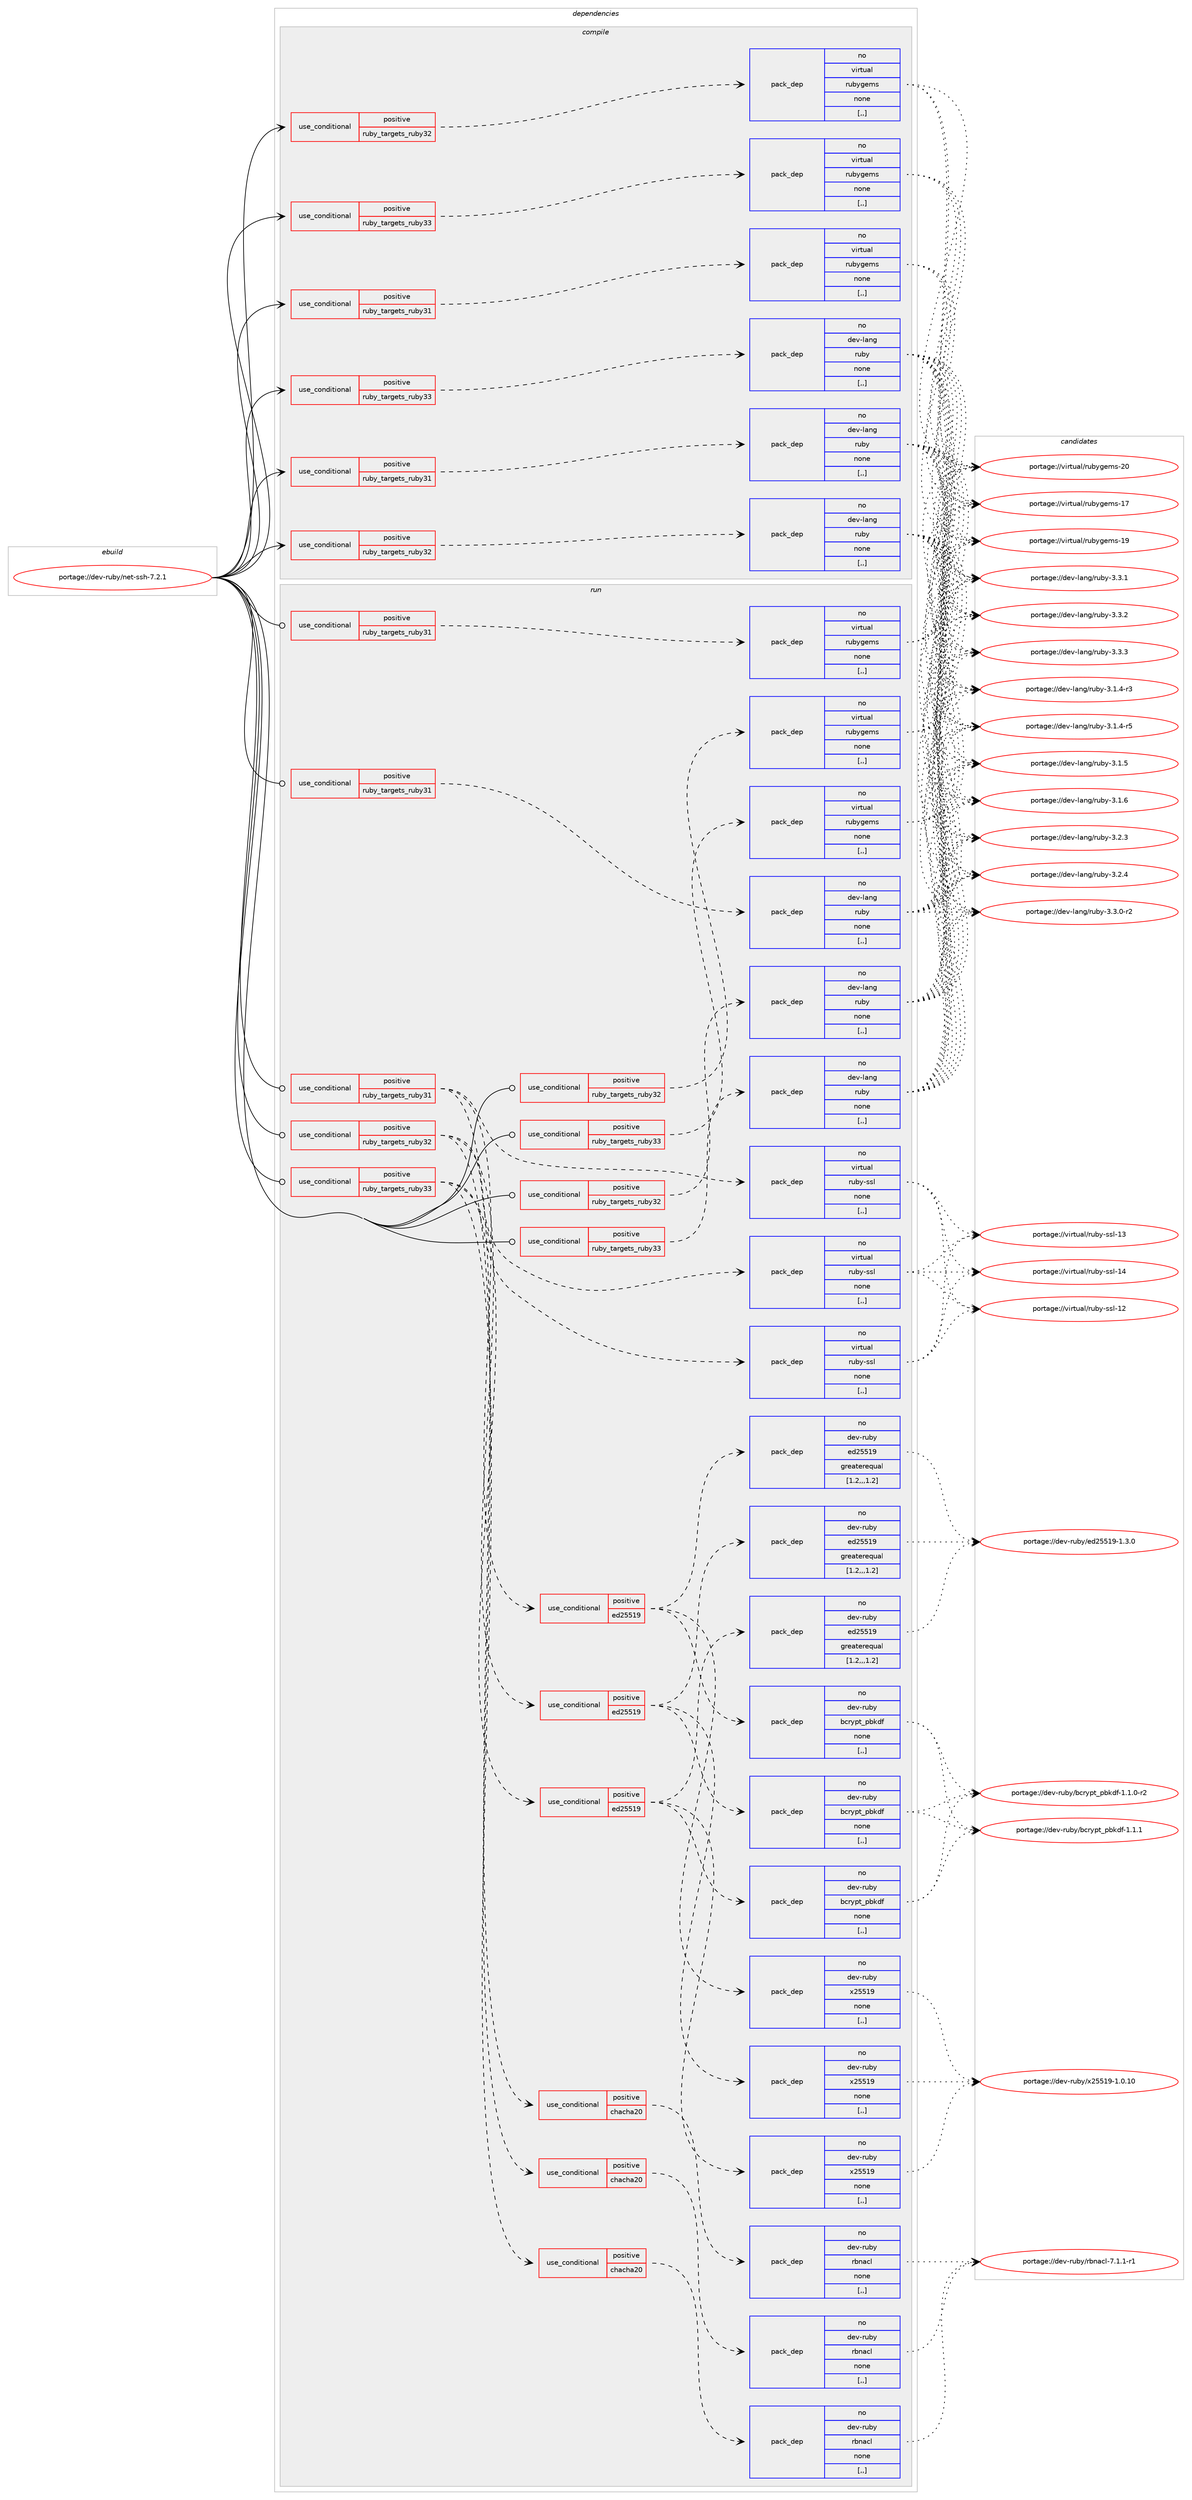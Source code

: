 digraph prolog {

# *************
# Graph options
# *************

newrank=true;
concentrate=true;
compound=true;
graph [rankdir=LR,fontname=Helvetica,fontsize=10,ranksep=1.5];#, ranksep=2.5, nodesep=0.2];
edge  [arrowhead=vee];
node  [fontname=Helvetica,fontsize=10];

# **********
# The ebuild
# **********

subgraph cluster_leftcol {
color=gray;
rank=same;
label=<<i>ebuild</i>>;
id [label="portage://dev-ruby/net-ssh-7.2.1", color=red, width=4, href="../dev-ruby/net-ssh-7.2.1.svg"];
}

# ****************
# The dependencies
# ****************

subgraph cluster_midcol {
color=gray;
label=<<i>dependencies</i>>;
subgraph cluster_compile {
fillcolor="#eeeeee";
style=filled;
label=<<i>compile</i>>;
subgraph cond50328 {
dependency188084 [label=<<TABLE BORDER="0" CELLBORDER="1" CELLSPACING="0" CELLPADDING="4"><TR><TD ROWSPAN="3" CELLPADDING="10">use_conditional</TD></TR><TR><TD>positive</TD></TR><TR><TD>ruby_targets_ruby31</TD></TR></TABLE>>, shape=none, color=red];
subgraph pack136448 {
dependency188085 [label=<<TABLE BORDER="0" CELLBORDER="1" CELLSPACING="0" CELLPADDING="4" WIDTH="220"><TR><TD ROWSPAN="6" CELLPADDING="30">pack_dep</TD></TR><TR><TD WIDTH="110">no</TD></TR><TR><TD>dev-lang</TD></TR><TR><TD>ruby</TD></TR><TR><TD>none</TD></TR><TR><TD>[,,]</TD></TR></TABLE>>, shape=none, color=blue];
}
dependency188084:e -> dependency188085:w [weight=20,style="dashed",arrowhead="vee"];
}
id:e -> dependency188084:w [weight=20,style="solid",arrowhead="vee"];
subgraph cond50329 {
dependency188086 [label=<<TABLE BORDER="0" CELLBORDER="1" CELLSPACING="0" CELLPADDING="4"><TR><TD ROWSPAN="3" CELLPADDING="10">use_conditional</TD></TR><TR><TD>positive</TD></TR><TR><TD>ruby_targets_ruby31</TD></TR></TABLE>>, shape=none, color=red];
subgraph pack136449 {
dependency188087 [label=<<TABLE BORDER="0" CELLBORDER="1" CELLSPACING="0" CELLPADDING="4" WIDTH="220"><TR><TD ROWSPAN="6" CELLPADDING="30">pack_dep</TD></TR><TR><TD WIDTH="110">no</TD></TR><TR><TD>virtual</TD></TR><TR><TD>rubygems</TD></TR><TR><TD>none</TD></TR><TR><TD>[,,]</TD></TR></TABLE>>, shape=none, color=blue];
}
dependency188086:e -> dependency188087:w [weight=20,style="dashed",arrowhead="vee"];
}
id:e -> dependency188086:w [weight=20,style="solid",arrowhead="vee"];
subgraph cond50330 {
dependency188088 [label=<<TABLE BORDER="0" CELLBORDER="1" CELLSPACING="0" CELLPADDING="4"><TR><TD ROWSPAN="3" CELLPADDING="10">use_conditional</TD></TR><TR><TD>positive</TD></TR><TR><TD>ruby_targets_ruby32</TD></TR></TABLE>>, shape=none, color=red];
subgraph pack136450 {
dependency188089 [label=<<TABLE BORDER="0" CELLBORDER="1" CELLSPACING="0" CELLPADDING="4" WIDTH="220"><TR><TD ROWSPAN="6" CELLPADDING="30">pack_dep</TD></TR><TR><TD WIDTH="110">no</TD></TR><TR><TD>dev-lang</TD></TR><TR><TD>ruby</TD></TR><TR><TD>none</TD></TR><TR><TD>[,,]</TD></TR></TABLE>>, shape=none, color=blue];
}
dependency188088:e -> dependency188089:w [weight=20,style="dashed",arrowhead="vee"];
}
id:e -> dependency188088:w [weight=20,style="solid",arrowhead="vee"];
subgraph cond50331 {
dependency188090 [label=<<TABLE BORDER="0" CELLBORDER="1" CELLSPACING="0" CELLPADDING="4"><TR><TD ROWSPAN="3" CELLPADDING="10">use_conditional</TD></TR><TR><TD>positive</TD></TR><TR><TD>ruby_targets_ruby32</TD></TR></TABLE>>, shape=none, color=red];
subgraph pack136451 {
dependency188091 [label=<<TABLE BORDER="0" CELLBORDER="1" CELLSPACING="0" CELLPADDING="4" WIDTH="220"><TR><TD ROWSPAN="6" CELLPADDING="30">pack_dep</TD></TR><TR><TD WIDTH="110">no</TD></TR><TR><TD>virtual</TD></TR><TR><TD>rubygems</TD></TR><TR><TD>none</TD></TR><TR><TD>[,,]</TD></TR></TABLE>>, shape=none, color=blue];
}
dependency188090:e -> dependency188091:w [weight=20,style="dashed",arrowhead="vee"];
}
id:e -> dependency188090:w [weight=20,style="solid",arrowhead="vee"];
subgraph cond50332 {
dependency188092 [label=<<TABLE BORDER="0" CELLBORDER="1" CELLSPACING="0" CELLPADDING="4"><TR><TD ROWSPAN="3" CELLPADDING="10">use_conditional</TD></TR><TR><TD>positive</TD></TR><TR><TD>ruby_targets_ruby33</TD></TR></TABLE>>, shape=none, color=red];
subgraph pack136452 {
dependency188093 [label=<<TABLE BORDER="0" CELLBORDER="1" CELLSPACING="0" CELLPADDING="4" WIDTH="220"><TR><TD ROWSPAN="6" CELLPADDING="30">pack_dep</TD></TR><TR><TD WIDTH="110">no</TD></TR><TR><TD>dev-lang</TD></TR><TR><TD>ruby</TD></TR><TR><TD>none</TD></TR><TR><TD>[,,]</TD></TR></TABLE>>, shape=none, color=blue];
}
dependency188092:e -> dependency188093:w [weight=20,style="dashed",arrowhead="vee"];
}
id:e -> dependency188092:w [weight=20,style="solid",arrowhead="vee"];
subgraph cond50333 {
dependency188094 [label=<<TABLE BORDER="0" CELLBORDER="1" CELLSPACING="0" CELLPADDING="4"><TR><TD ROWSPAN="3" CELLPADDING="10">use_conditional</TD></TR><TR><TD>positive</TD></TR><TR><TD>ruby_targets_ruby33</TD></TR></TABLE>>, shape=none, color=red];
subgraph pack136453 {
dependency188095 [label=<<TABLE BORDER="0" CELLBORDER="1" CELLSPACING="0" CELLPADDING="4" WIDTH="220"><TR><TD ROWSPAN="6" CELLPADDING="30">pack_dep</TD></TR><TR><TD WIDTH="110">no</TD></TR><TR><TD>virtual</TD></TR><TR><TD>rubygems</TD></TR><TR><TD>none</TD></TR><TR><TD>[,,]</TD></TR></TABLE>>, shape=none, color=blue];
}
dependency188094:e -> dependency188095:w [weight=20,style="dashed",arrowhead="vee"];
}
id:e -> dependency188094:w [weight=20,style="solid",arrowhead="vee"];
}
subgraph cluster_compileandrun {
fillcolor="#eeeeee";
style=filled;
label=<<i>compile and run</i>>;
}
subgraph cluster_run {
fillcolor="#eeeeee";
style=filled;
label=<<i>run</i>>;
subgraph cond50334 {
dependency188096 [label=<<TABLE BORDER="0" CELLBORDER="1" CELLSPACING="0" CELLPADDING="4"><TR><TD ROWSPAN="3" CELLPADDING="10">use_conditional</TD></TR><TR><TD>positive</TD></TR><TR><TD>ruby_targets_ruby31</TD></TR></TABLE>>, shape=none, color=red];
subgraph pack136454 {
dependency188097 [label=<<TABLE BORDER="0" CELLBORDER="1" CELLSPACING="0" CELLPADDING="4" WIDTH="220"><TR><TD ROWSPAN="6" CELLPADDING="30">pack_dep</TD></TR><TR><TD WIDTH="110">no</TD></TR><TR><TD>dev-lang</TD></TR><TR><TD>ruby</TD></TR><TR><TD>none</TD></TR><TR><TD>[,,]</TD></TR></TABLE>>, shape=none, color=blue];
}
dependency188096:e -> dependency188097:w [weight=20,style="dashed",arrowhead="vee"];
}
id:e -> dependency188096:w [weight=20,style="solid",arrowhead="odot"];
subgraph cond50335 {
dependency188098 [label=<<TABLE BORDER="0" CELLBORDER="1" CELLSPACING="0" CELLPADDING="4"><TR><TD ROWSPAN="3" CELLPADDING="10">use_conditional</TD></TR><TR><TD>positive</TD></TR><TR><TD>ruby_targets_ruby31</TD></TR></TABLE>>, shape=none, color=red];
subgraph pack136455 {
dependency188099 [label=<<TABLE BORDER="0" CELLBORDER="1" CELLSPACING="0" CELLPADDING="4" WIDTH="220"><TR><TD ROWSPAN="6" CELLPADDING="30">pack_dep</TD></TR><TR><TD WIDTH="110">no</TD></TR><TR><TD>virtual</TD></TR><TR><TD>ruby-ssl</TD></TR><TR><TD>none</TD></TR><TR><TD>[,,]</TD></TR></TABLE>>, shape=none, color=blue];
}
dependency188098:e -> dependency188099:w [weight=20,style="dashed",arrowhead="vee"];
subgraph cond50336 {
dependency188100 [label=<<TABLE BORDER="0" CELLBORDER="1" CELLSPACING="0" CELLPADDING="4"><TR><TD ROWSPAN="3" CELLPADDING="10">use_conditional</TD></TR><TR><TD>positive</TD></TR><TR><TD>chacha20</TD></TR></TABLE>>, shape=none, color=red];
subgraph pack136456 {
dependency188101 [label=<<TABLE BORDER="0" CELLBORDER="1" CELLSPACING="0" CELLPADDING="4" WIDTH="220"><TR><TD ROWSPAN="6" CELLPADDING="30">pack_dep</TD></TR><TR><TD WIDTH="110">no</TD></TR><TR><TD>dev-ruby</TD></TR><TR><TD>rbnacl</TD></TR><TR><TD>none</TD></TR><TR><TD>[,,]</TD></TR></TABLE>>, shape=none, color=blue];
}
dependency188100:e -> dependency188101:w [weight=20,style="dashed",arrowhead="vee"];
}
dependency188098:e -> dependency188100:w [weight=20,style="dashed",arrowhead="vee"];
subgraph cond50337 {
dependency188102 [label=<<TABLE BORDER="0" CELLBORDER="1" CELLSPACING="0" CELLPADDING="4"><TR><TD ROWSPAN="3" CELLPADDING="10">use_conditional</TD></TR><TR><TD>positive</TD></TR><TR><TD>ed25519</TD></TR></TABLE>>, shape=none, color=red];
subgraph pack136457 {
dependency188103 [label=<<TABLE BORDER="0" CELLBORDER="1" CELLSPACING="0" CELLPADDING="4" WIDTH="220"><TR><TD ROWSPAN="6" CELLPADDING="30">pack_dep</TD></TR><TR><TD WIDTH="110">no</TD></TR><TR><TD>dev-ruby</TD></TR><TR><TD>ed25519</TD></TR><TR><TD>greaterequal</TD></TR><TR><TD>[1.2,,,1.2]</TD></TR></TABLE>>, shape=none, color=blue];
}
dependency188102:e -> dependency188103:w [weight=20,style="dashed",arrowhead="vee"];
subgraph pack136458 {
dependency188104 [label=<<TABLE BORDER="0" CELLBORDER="1" CELLSPACING="0" CELLPADDING="4" WIDTH="220"><TR><TD ROWSPAN="6" CELLPADDING="30">pack_dep</TD></TR><TR><TD WIDTH="110">no</TD></TR><TR><TD>dev-ruby</TD></TR><TR><TD>x25519</TD></TR><TR><TD>none</TD></TR><TR><TD>[,,]</TD></TR></TABLE>>, shape=none, color=blue];
}
dependency188102:e -> dependency188104:w [weight=20,style="dashed",arrowhead="vee"];
subgraph pack136459 {
dependency188105 [label=<<TABLE BORDER="0" CELLBORDER="1" CELLSPACING="0" CELLPADDING="4" WIDTH="220"><TR><TD ROWSPAN="6" CELLPADDING="30">pack_dep</TD></TR><TR><TD WIDTH="110">no</TD></TR><TR><TD>dev-ruby</TD></TR><TR><TD>bcrypt_pbkdf</TD></TR><TR><TD>none</TD></TR><TR><TD>[,,]</TD></TR></TABLE>>, shape=none, color=blue];
}
dependency188102:e -> dependency188105:w [weight=20,style="dashed",arrowhead="vee"];
}
dependency188098:e -> dependency188102:w [weight=20,style="dashed",arrowhead="vee"];
}
id:e -> dependency188098:w [weight=20,style="solid",arrowhead="odot"];
subgraph cond50338 {
dependency188106 [label=<<TABLE BORDER="0" CELLBORDER="1" CELLSPACING="0" CELLPADDING="4"><TR><TD ROWSPAN="3" CELLPADDING="10">use_conditional</TD></TR><TR><TD>positive</TD></TR><TR><TD>ruby_targets_ruby31</TD></TR></TABLE>>, shape=none, color=red];
subgraph pack136460 {
dependency188107 [label=<<TABLE BORDER="0" CELLBORDER="1" CELLSPACING="0" CELLPADDING="4" WIDTH="220"><TR><TD ROWSPAN="6" CELLPADDING="30">pack_dep</TD></TR><TR><TD WIDTH="110">no</TD></TR><TR><TD>virtual</TD></TR><TR><TD>rubygems</TD></TR><TR><TD>none</TD></TR><TR><TD>[,,]</TD></TR></TABLE>>, shape=none, color=blue];
}
dependency188106:e -> dependency188107:w [weight=20,style="dashed",arrowhead="vee"];
}
id:e -> dependency188106:w [weight=20,style="solid",arrowhead="odot"];
subgraph cond50339 {
dependency188108 [label=<<TABLE BORDER="0" CELLBORDER="1" CELLSPACING="0" CELLPADDING="4"><TR><TD ROWSPAN="3" CELLPADDING="10">use_conditional</TD></TR><TR><TD>positive</TD></TR><TR><TD>ruby_targets_ruby32</TD></TR></TABLE>>, shape=none, color=red];
subgraph pack136461 {
dependency188109 [label=<<TABLE BORDER="0" CELLBORDER="1" CELLSPACING="0" CELLPADDING="4" WIDTH="220"><TR><TD ROWSPAN="6" CELLPADDING="30">pack_dep</TD></TR><TR><TD WIDTH="110">no</TD></TR><TR><TD>dev-lang</TD></TR><TR><TD>ruby</TD></TR><TR><TD>none</TD></TR><TR><TD>[,,]</TD></TR></TABLE>>, shape=none, color=blue];
}
dependency188108:e -> dependency188109:w [weight=20,style="dashed",arrowhead="vee"];
}
id:e -> dependency188108:w [weight=20,style="solid",arrowhead="odot"];
subgraph cond50340 {
dependency188110 [label=<<TABLE BORDER="0" CELLBORDER="1" CELLSPACING="0" CELLPADDING="4"><TR><TD ROWSPAN="3" CELLPADDING="10">use_conditional</TD></TR><TR><TD>positive</TD></TR><TR><TD>ruby_targets_ruby32</TD></TR></TABLE>>, shape=none, color=red];
subgraph pack136462 {
dependency188111 [label=<<TABLE BORDER="0" CELLBORDER="1" CELLSPACING="0" CELLPADDING="4" WIDTH="220"><TR><TD ROWSPAN="6" CELLPADDING="30">pack_dep</TD></TR><TR><TD WIDTH="110">no</TD></TR><TR><TD>virtual</TD></TR><TR><TD>ruby-ssl</TD></TR><TR><TD>none</TD></TR><TR><TD>[,,]</TD></TR></TABLE>>, shape=none, color=blue];
}
dependency188110:e -> dependency188111:w [weight=20,style="dashed",arrowhead="vee"];
subgraph cond50341 {
dependency188112 [label=<<TABLE BORDER="0" CELLBORDER="1" CELLSPACING="0" CELLPADDING="4"><TR><TD ROWSPAN="3" CELLPADDING="10">use_conditional</TD></TR><TR><TD>positive</TD></TR><TR><TD>chacha20</TD></TR></TABLE>>, shape=none, color=red];
subgraph pack136463 {
dependency188113 [label=<<TABLE BORDER="0" CELLBORDER="1" CELLSPACING="0" CELLPADDING="4" WIDTH="220"><TR><TD ROWSPAN="6" CELLPADDING="30">pack_dep</TD></TR><TR><TD WIDTH="110">no</TD></TR><TR><TD>dev-ruby</TD></TR><TR><TD>rbnacl</TD></TR><TR><TD>none</TD></TR><TR><TD>[,,]</TD></TR></TABLE>>, shape=none, color=blue];
}
dependency188112:e -> dependency188113:w [weight=20,style="dashed",arrowhead="vee"];
}
dependency188110:e -> dependency188112:w [weight=20,style="dashed",arrowhead="vee"];
subgraph cond50342 {
dependency188114 [label=<<TABLE BORDER="0" CELLBORDER="1" CELLSPACING="0" CELLPADDING="4"><TR><TD ROWSPAN="3" CELLPADDING="10">use_conditional</TD></TR><TR><TD>positive</TD></TR><TR><TD>ed25519</TD></TR></TABLE>>, shape=none, color=red];
subgraph pack136464 {
dependency188115 [label=<<TABLE BORDER="0" CELLBORDER="1" CELLSPACING="0" CELLPADDING="4" WIDTH="220"><TR><TD ROWSPAN="6" CELLPADDING="30">pack_dep</TD></TR><TR><TD WIDTH="110">no</TD></TR><TR><TD>dev-ruby</TD></TR><TR><TD>ed25519</TD></TR><TR><TD>greaterequal</TD></TR><TR><TD>[1.2,,,1.2]</TD></TR></TABLE>>, shape=none, color=blue];
}
dependency188114:e -> dependency188115:w [weight=20,style="dashed",arrowhead="vee"];
subgraph pack136465 {
dependency188116 [label=<<TABLE BORDER="0" CELLBORDER="1" CELLSPACING="0" CELLPADDING="4" WIDTH="220"><TR><TD ROWSPAN="6" CELLPADDING="30">pack_dep</TD></TR><TR><TD WIDTH="110">no</TD></TR><TR><TD>dev-ruby</TD></TR><TR><TD>x25519</TD></TR><TR><TD>none</TD></TR><TR><TD>[,,]</TD></TR></TABLE>>, shape=none, color=blue];
}
dependency188114:e -> dependency188116:w [weight=20,style="dashed",arrowhead="vee"];
subgraph pack136466 {
dependency188117 [label=<<TABLE BORDER="0" CELLBORDER="1" CELLSPACING="0" CELLPADDING="4" WIDTH="220"><TR><TD ROWSPAN="6" CELLPADDING="30">pack_dep</TD></TR><TR><TD WIDTH="110">no</TD></TR><TR><TD>dev-ruby</TD></TR><TR><TD>bcrypt_pbkdf</TD></TR><TR><TD>none</TD></TR><TR><TD>[,,]</TD></TR></TABLE>>, shape=none, color=blue];
}
dependency188114:e -> dependency188117:w [weight=20,style="dashed",arrowhead="vee"];
}
dependency188110:e -> dependency188114:w [weight=20,style="dashed",arrowhead="vee"];
}
id:e -> dependency188110:w [weight=20,style="solid",arrowhead="odot"];
subgraph cond50343 {
dependency188118 [label=<<TABLE BORDER="0" CELLBORDER="1" CELLSPACING="0" CELLPADDING="4"><TR><TD ROWSPAN="3" CELLPADDING="10">use_conditional</TD></TR><TR><TD>positive</TD></TR><TR><TD>ruby_targets_ruby32</TD></TR></TABLE>>, shape=none, color=red];
subgraph pack136467 {
dependency188119 [label=<<TABLE BORDER="0" CELLBORDER="1" CELLSPACING="0" CELLPADDING="4" WIDTH="220"><TR><TD ROWSPAN="6" CELLPADDING="30">pack_dep</TD></TR><TR><TD WIDTH="110">no</TD></TR><TR><TD>virtual</TD></TR><TR><TD>rubygems</TD></TR><TR><TD>none</TD></TR><TR><TD>[,,]</TD></TR></TABLE>>, shape=none, color=blue];
}
dependency188118:e -> dependency188119:w [weight=20,style="dashed",arrowhead="vee"];
}
id:e -> dependency188118:w [weight=20,style="solid",arrowhead="odot"];
subgraph cond50344 {
dependency188120 [label=<<TABLE BORDER="0" CELLBORDER="1" CELLSPACING="0" CELLPADDING="4"><TR><TD ROWSPAN="3" CELLPADDING="10">use_conditional</TD></TR><TR><TD>positive</TD></TR><TR><TD>ruby_targets_ruby33</TD></TR></TABLE>>, shape=none, color=red];
subgraph pack136468 {
dependency188121 [label=<<TABLE BORDER="0" CELLBORDER="1" CELLSPACING="0" CELLPADDING="4" WIDTH="220"><TR><TD ROWSPAN="6" CELLPADDING="30">pack_dep</TD></TR><TR><TD WIDTH="110">no</TD></TR><TR><TD>dev-lang</TD></TR><TR><TD>ruby</TD></TR><TR><TD>none</TD></TR><TR><TD>[,,]</TD></TR></TABLE>>, shape=none, color=blue];
}
dependency188120:e -> dependency188121:w [weight=20,style="dashed",arrowhead="vee"];
}
id:e -> dependency188120:w [weight=20,style="solid",arrowhead="odot"];
subgraph cond50345 {
dependency188122 [label=<<TABLE BORDER="0" CELLBORDER="1" CELLSPACING="0" CELLPADDING="4"><TR><TD ROWSPAN="3" CELLPADDING="10">use_conditional</TD></TR><TR><TD>positive</TD></TR><TR><TD>ruby_targets_ruby33</TD></TR></TABLE>>, shape=none, color=red];
subgraph pack136469 {
dependency188123 [label=<<TABLE BORDER="0" CELLBORDER="1" CELLSPACING="0" CELLPADDING="4" WIDTH="220"><TR><TD ROWSPAN="6" CELLPADDING="30">pack_dep</TD></TR><TR><TD WIDTH="110">no</TD></TR><TR><TD>virtual</TD></TR><TR><TD>ruby-ssl</TD></TR><TR><TD>none</TD></TR><TR><TD>[,,]</TD></TR></TABLE>>, shape=none, color=blue];
}
dependency188122:e -> dependency188123:w [weight=20,style="dashed",arrowhead="vee"];
subgraph cond50346 {
dependency188124 [label=<<TABLE BORDER="0" CELLBORDER="1" CELLSPACING="0" CELLPADDING="4"><TR><TD ROWSPAN="3" CELLPADDING="10">use_conditional</TD></TR><TR><TD>positive</TD></TR><TR><TD>chacha20</TD></TR></TABLE>>, shape=none, color=red];
subgraph pack136470 {
dependency188125 [label=<<TABLE BORDER="0" CELLBORDER="1" CELLSPACING="0" CELLPADDING="4" WIDTH="220"><TR><TD ROWSPAN="6" CELLPADDING="30">pack_dep</TD></TR><TR><TD WIDTH="110">no</TD></TR><TR><TD>dev-ruby</TD></TR><TR><TD>rbnacl</TD></TR><TR><TD>none</TD></TR><TR><TD>[,,]</TD></TR></TABLE>>, shape=none, color=blue];
}
dependency188124:e -> dependency188125:w [weight=20,style="dashed",arrowhead="vee"];
}
dependency188122:e -> dependency188124:w [weight=20,style="dashed",arrowhead="vee"];
subgraph cond50347 {
dependency188126 [label=<<TABLE BORDER="0" CELLBORDER="1" CELLSPACING="0" CELLPADDING="4"><TR><TD ROWSPAN="3" CELLPADDING="10">use_conditional</TD></TR><TR><TD>positive</TD></TR><TR><TD>ed25519</TD></TR></TABLE>>, shape=none, color=red];
subgraph pack136471 {
dependency188127 [label=<<TABLE BORDER="0" CELLBORDER="1" CELLSPACING="0" CELLPADDING="4" WIDTH="220"><TR><TD ROWSPAN="6" CELLPADDING="30">pack_dep</TD></TR><TR><TD WIDTH="110">no</TD></TR><TR><TD>dev-ruby</TD></TR><TR><TD>ed25519</TD></TR><TR><TD>greaterequal</TD></TR><TR><TD>[1.2,,,1.2]</TD></TR></TABLE>>, shape=none, color=blue];
}
dependency188126:e -> dependency188127:w [weight=20,style="dashed",arrowhead="vee"];
subgraph pack136472 {
dependency188128 [label=<<TABLE BORDER="0" CELLBORDER="1" CELLSPACING="0" CELLPADDING="4" WIDTH="220"><TR><TD ROWSPAN="6" CELLPADDING="30">pack_dep</TD></TR><TR><TD WIDTH="110">no</TD></TR><TR><TD>dev-ruby</TD></TR><TR><TD>x25519</TD></TR><TR><TD>none</TD></TR><TR><TD>[,,]</TD></TR></TABLE>>, shape=none, color=blue];
}
dependency188126:e -> dependency188128:w [weight=20,style="dashed",arrowhead="vee"];
subgraph pack136473 {
dependency188129 [label=<<TABLE BORDER="0" CELLBORDER="1" CELLSPACING="0" CELLPADDING="4" WIDTH="220"><TR><TD ROWSPAN="6" CELLPADDING="30">pack_dep</TD></TR><TR><TD WIDTH="110">no</TD></TR><TR><TD>dev-ruby</TD></TR><TR><TD>bcrypt_pbkdf</TD></TR><TR><TD>none</TD></TR><TR><TD>[,,]</TD></TR></TABLE>>, shape=none, color=blue];
}
dependency188126:e -> dependency188129:w [weight=20,style="dashed",arrowhead="vee"];
}
dependency188122:e -> dependency188126:w [weight=20,style="dashed",arrowhead="vee"];
}
id:e -> dependency188122:w [weight=20,style="solid",arrowhead="odot"];
subgraph cond50348 {
dependency188130 [label=<<TABLE BORDER="0" CELLBORDER="1" CELLSPACING="0" CELLPADDING="4"><TR><TD ROWSPAN="3" CELLPADDING="10">use_conditional</TD></TR><TR><TD>positive</TD></TR><TR><TD>ruby_targets_ruby33</TD></TR></TABLE>>, shape=none, color=red];
subgraph pack136474 {
dependency188131 [label=<<TABLE BORDER="0" CELLBORDER="1" CELLSPACING="0" CELLPADDING="4" WIDTH="220"><TR><TD ROWSPAN="6" CELLPADDING="30">pack_dep</TD></TR><TR><TD WIDTH="110">no</TD></TR><TR><TD>virtual</TD></TR><TR><TD>rubygems</TD></TR><TR><TD>none</TD></TR><TR><TD>[,,]</TD></TR></TABLE>>, shape=none, color=blue];
}
dependency188130:e -> dependency188131:w [weight=20,style="dashed",arrowhead="vee"];
}
id:e -> dependency188130:w [weight=20,style="solid",arrowhead="odot"];
}
}

# **************
# The candidates
# **************

subgraph cluster_choices {
rank=same;
color=gray;
label=<<i>candidates</i>>;

subgraph choice136448 {
color=black;
nodesep=1;
choice100101118451089711010347114117981214551464946524511451 [label="portage://dev-lang/ruby-3.1.4-r3", color=red, width=4,href="../dev-lang/ruby-3.1.4-r3.svg"];
choice100101118451089711010347114117981214551464946524511453 [label="portage://dev-lang/ruby-3.1.4-r5", color=red, width=4,href="../dev-lang/ruby-3.1.4-r5.svg"];
choice10010111845108971101034711411798121455146494653 [label="portage://dev-lang/ruby-3.1.5", color=red, width=4,href="../dev-lang/ruby-3.1.5.svg"];
choice10010111845108971101034711411798121455146494654 [label="portage://dev-lang/ruby-3.1.6", color=red, width=4,href="../dev-lang/ruby-3.1.6.svg"];
choice10010111845108971101034711411798121455146504651 [label="portage://dev-lang/ruby-3.2.3", color=red, width=4,href="../dev-lang/ruby-3.2.3.svg"];
choice10010111845108971101034711411798121455146504652 [label="portage://dev-lang/ruby-3.2.4", color=red, width=4,href="../dev-lang/ruby-3.2.4.svg"];
choice100101118451089711010347114117981214551465146484511450 [label="portage://dev-lang/ruby-3.3.0-r2", color=red, width=4,href="../dev-lang/ruby-3.3.0-r2.svg"];
choice10010111845108971101034711411798121455146514649 [label="portage://dev-lang/ruby-3.3.1", color=red, width=4,href="../dev-lang/ruby-3.3.1.svg"];
choice10010111845108971101034711411798121455146514650 [label="portage://dev-lang/ruby-3.3.2", color=red, width=4,href="../dev-lang/ruby-3.3.2.svg"];
choice10010111845108971101034711411798121455146514651 [label="portage://dev-lang/ruby-3.3.3", color=red, width=4,href="../dev-lang/ruby-3.3.3.svg"];
dependency188085:e -> choice100101118451089711010347114117981214551464946524511451:w [style=dotted,weight="100"];
dependency188085:e -> choice100101118451089711010347114117981214551464946524511453:w [style=dotted,weight="100"];
dependency188085:e -> choice10010111845108971101034711411798121455146494653:w [style=dotted,weight="100"];
dependency188085:e -> choice10010111845108971101034711411798121455146494654:w [style=dotted,weight="100"];
dependency188085:e -> choice10010111845108971101034711411798121455146504651:w [style=dotted,weight="100"];
dependency188085:e -> choice10010111845108971101034711411798121455146504652:w [style=dotted,weight="100"];
dependency188085:e -> choice100101118451089711010347114117981214551465146484511450:w [style=dotted,weight="100"];
dependency188085:e -> choice10010111845108971101034711411798121455146514649:w [style=dotted,weight="100"];
dependency188085:e -> choice10010111845108971101034711411798121455146514650:w [style=dotted,weight="100"];
dependency188085:e -> choice10010111845108971101034711411798121455146514651:w [style=dotted,weight="100"];
}
subgraph choice136449 {
color=black;
nodesep=1;
choice118105114116117971084711411798121103101109115454955 [label="portage://virtual/rubygems-17", color=red, width=4,href="../virtual/rubygems-17.svg"];
choice118105114116117971084711411798121103101109115454957 [label="portage://virtual/rubygems-19", color=red, width=4,href="../virtual/rubygems-19.svg"];
choice118105114116117971084711411798121103101109115455048 [label="portage://virtual/rubygems-20", color=red, width=4,href="../virtual/rubygems-20.svg"];
dependency188087:e -> choice118105114116117971084711411798121103101109115454955:w [style=dotted,weight="100"];
dependency188087:e -> choice118105114116117971084711411798121103101109115454957:w [style=dotted,weight="100"];
dependency188087:e -> choice118105114116117971084711411798121103101109115455048:w [style=dotted,weight="100"];
}
subgraph choice136450 {
color=black;
nodesep=1;
choice100101118451089711010347114117981214551464946524511451 [label="portage://dev-lang/ruby-3.1.4-r3", color=red, width=4,href="../dev-lang/ruby-3.1.4-r3.svg"];
choice100101118451089711010347114117981214551464946524511453 [label="portage://dev-lang/ruby-3.1.4-r5", color=red, width=4,href="../dev-lang/ruby-3.1.4-r5.svg"];
choice10010111845108971101034711411798121455146494653 [label="portage://dev-lang/ruby-3.1.5", color=red, width=4,href="../dev-lang/ruby-3.1.5.svg"];
choice10010111845108971101034711411798121455146494654 [label="portage://dev-lang/ruby-3.1.6", color=red, width=4,href="../dev-lang/ruby-3.1.6.svg"];
choice10010111845108971101034711411798121455146504651 [label="portage://dev-lang/ruby-3.2.3", color=red, width=4,href="../dev-lang/ruby-3.2.3.svg"];
choice10010111845108971101034711411798121455146504652 [label="portage://dev-lang/ruby-3.2.4", color=red, width=4,href="../dev-lang/ruby-3.2.4.svg"];
choice100101118451089711010347114117981214551465146484511450 [label="portage://dev-lang/ruby-3.3.0-r2", color=red, width=4,href="../dev-lang/ruby-3.3.0-r2.svg"];
choice10010111845108971101034711411798121455146514649 [label="portage://dev-lang/ruby-3.3.1", color=red, width=4,href="../dev-lang/ruby-3.3.1.svg"];
choice10010111845108971101034711411798121455146514650 [label="portage://dev-lang/ruby-3.3.2", color=red, width=4,href="../dev-lang/ruby-3.3.2.svg"];
choice10010111845108971101034711411798121455146514651 [label="portage://dev-lang/ruby-3.3.3", color=red, width=4,href="../dev-lang/ruby-3.3.3.svg"];
dependency188089:e -> choice100101118451089711010347114117981214551464946524511451:w [style=dotted,weight="100"];
dependency188089:e -> choice100101118451089711010347114117981214551464946524511453:w [style=dotted,weight="100"];
dependency188089:e -> choice10010111845108971101034711411798121455146494653:w [style=dotted,weight="100"];
dependency188089:e -> choice10010111845108971101034711411798121455146494654:w [style=dotted,weight="100"];
dependency188089:e -> choice10010111845108971101034711411798121455146504651:w [style=dotted,weight="100"];
dependency188089:e -> choice10010111845108971101034711411798121455146504652:w [style=dotted,weight="100"];
dependency188089:e -> choice100101118451089711010347114117981214551465146484511450:w [style=dotted,weight="100"];
dependency188089:e -> choice10010111845108971101034711411798121455146514649:w [style=dotted,weight="100"];
dependency188089:e -> choice10010111845108971101034711411798121455146514650:w [style=dotted,weight="100"];
dependency188089:e -> choice10010111845108971101034711411798121455146514651:w [style=dotted,weight="100"];
}
subgraph choice136451 {
color=black;
nodesep=1;
choice118105114116117971084711411798121103101109115454955 [label="portage://virtual/rubygems-17", color=red, width=4,href="../virtual/rubygems-17.svg"];
choice118105114116117971084711411798121103101109115454957 [label="portage://virtual/rubygems-19", color=red, width=4,href="../virtual/rubygems-19.svg"];
choice118105114116117971084711411798121103101109115455048 [label="portage://virtual/rubygems-20", color=red, width=4,href="../virtual/rubygems-20.svg"];
dependency188091:e -> choice118105114116117971084711411798121103101109115454955:w [style=dotted,weight="100"];
dependency188091:e -> choice118105114116117971084711411798121103101109115454957:w [style=dotted,weight="100"];
dependency188091:e -> choice118105114116117971084711411798121103101109115455048:w [style=dotted,weight="100"];
}
subgraph choice136452 {
color=black;
nodesep=1;
choice100101118451089711010347114117981214551464946524511451 [label="portage://dev-lang/ruby-3.1.4-r3", color=red, width=4,href="../dev-lang/ruby-3.1.4-r3.svg"];
choice100101118451089711010347114117981214551464946524511453 [label="portage://dev-lang/ruby-3.1.4-r5", color=red, width=4,href="../dev-lang/ruby-3.1.4-r5.svg"];
choice10010111845108971101034711411798121455146494653 [label="portage://dev-lang/ruby-3.1.5", color=red, width=4,href="../dev-lang/ruby-3.1.5.svg"];
choice10010111845108971101034711411798121455146494654 [label="portage://dev-lang/ruby-3.1.6", color=red, width=4,href="../dev-lang/ruby-3.1.6.svg"];
choice10010111845108971101034711411798121455146504651 [label="portage://dev-lang/ruby-3.2.3", color=red, width=4,href="../dev-lang/ruby-3.2.3.svg"];
choice10010111845108971101034711411798121455146504652 [label="portage://dev-lang/ruby-3.2.4", color=red, width=4,href="../dev-lang/ruby-3.2.4.svg"];
choice100101118451089711010347114117981214551465146484511450 [label="portage://dev-lang/ruby-3.3.0-r2", color=red, width=4,href="../dev-lang/ruby-3.3.0-r2.svg"];
choice10010111845108971101034711411798121455146514649 [label="portage://dev-lang/ruby-3.3.1", color=red, width=4,href="../dev-lang/ruby-3.3.1.svg"];
choice10010111845108971101034711411798121455146514650 [label="portage://dev-lang/ruby-3.3.2", color=red, width=4,href="../dev-lang/ruby-3.3.2.svg"];
choice10010111845108971101034711411798121455146514651 [label="portage://dev-lang/ruby-3.3.3", color=red, width=4,href="../dev-lang/ruby-3.3.3.svg"];
dependency188093:e -> choice100101118451089711010347114117981214551464946524511451:w [style=dotted,weight="100"];
dependency188093:e -> choice100101118451089711010347114117981214551464946524511453:w [style=dotted,weight="100"];
dependency188093:e -> choice10010111845108971101034711411798121455146494653:w [style=dotted,weight="100"];
dependency188093:e -> choice10010111845108971101034711411798121455146494654:w [style=dotted,weight="100"];
dependency188093:e -> choice10010111845108971101034711411798121455146504651:w [style=dotted,weight="100"];
dependency188093:e -> choice10010111845108971101034711411798121455146504652:w [style=dotted,weight="100"];
dependency188093:e -> choice100101118451089711010347114117981214551465146484511450:w [style=dotted,weight="100"];
dependency188093:e -> choice10010111845108971101034711411798121455146514649:w [style=dotted,weight="100"];
dependency188093:e -> choice10010111845108971101034711411798121455146514650:w [style=dotted,weight="100"];
dependency188093:e -> choice10010111845108971101034711411798121455146514651:w [style=dotted,weight="100"];
}
subgraph choice136453 {
color=black;
nodesep=1;
choice118105114116117971084711411798121103101109115454955 [label="portage://virtual/rubygems-17", color=red, width=4,href="../virtual/rubygems-17.svg"];
choice118105114116117971084711411798121103101109115454957 [label="portage://virtual/rubygems-19", color=red, width=4,href="../virtual/rubygems-19.svg"];
choice118105114116117971084711411798121103101109115455048 [label="portage://virtual/rubygems-20", color=red, width=4,href="../virtual/rubygems-20.svg"];
dependency188095:e -> choice118105114116117971084711411798121103101109115454955:w [style=dotted,weight="100"];
dependency188095:e -> choice118105114116117971084711411798121103101109115454957:w [style=dotted,weight="100"];
dependency188095:e -> choice118105114116117971084711411798121103101109115455048:w [style=dotted,weight="100"];
}
subgraph choice136454 {
color=black;
nodesep=1;
choice100101118451089711010347114117981214551464946524511451 [label="portage://dev-lang/ruby-3.1.4-r3", color=red, width=4,href="../dev-lang/ruby-3.1.4-r3.svg"];
choice100101118451089711010347114117981214551464946524511453 [label="portage://dev-lang/ruby-3.1.4-r5", color=red, width=4,href="../dev-lang/ruby-3.1.4-r5.svg"];
choice10010111845108971101034711411798121455146494653 [label="portage://dev-lang/ruby-3.1.5", color=red, width=4,href="../dev-lang/ruby-3.1.5.svg"];
choice10010111845108971101034711411798121455146494654 [label="portage://dev-lang/ruby-3.1.6", color=red, width=4,href="../dev-lang/ruby-3.1.6.svg"];
choice10010111845108971101034711411798121455146504651 [label="portage://dev-lang/ruby-3.2.3", color=red, width=4,href="../dev-lang/ruby-3.2.3.svg"];
choice10010111845108971101034711411798121455146504652 [label="portage://dev-lang/ruby-3.2.4", color=red, width=4,href="../dev-lang/ruby-3.2.4.svg"];
choice100101118451089711010347114117981214551465146484511450 [label="portage://dev-lang/ruby-3.3.0-r2", color=red, width=4,href="../dev-lang/ruby-3.3.0-r2.svg"];
choice10010111845108971101034711411798121455146514649 [label="portage://dev-lang/ruby-3.3.1", color=red, width=4,href="../dev-lang/ruby-3.3.1.svg"];
choice10010111845108971101034711411798121455146514650 [label="portage://dev-lang/ruby-3.3.2", color=red, width=4,href="../dev-lang/ruby-3.3.2.svg"];
choice10010111845108971101034711411798121455146514651 [label="portage://dev-lang/ruby-3.3.3", color=red, width=4,href="../dev-lang/ruby-3.3.3.svg"];
dependency188097:e -> choice100101118451089711010347114117981214551464946524511451:w [style=dotted,weight="100"];
dependency188097:e -> choice100101118451089711010347114117981214551464946524511453:w [style=dotted,weight="100"];
dependency188097:e -> choice10010111845108971101034711411798121455146494653:w [style=dotted,weight="100"];
dependency188097:e -> choice10010111845108971101034711411798121455146494654:w [style=dotted,weight="100"];
dependency188097:e -> choice10010111845108971101034711411798121455146504651:w [style=dotted,weight="100"];
dependency188097:e -> choice10010111845108971101034711411798121455146504652:w [style=dotted,weight="100"];
dependency188097:e -> choice100101118451089711010347114117981214551465146484511450:w [style=dotted,weight="100"];
dependency188097:e -> choice10010111845108971101034711411798121455146514649:w [style=dotted,weight="100"];
dependency188097:e -> choice10010111845108971101034711411798121455146514650:w [style=dotted,weight="100"];
dependency188097:e -> choice10010111845108971101034711411798121455146514651:w [style=dotted,weight="100"];
}
subgraph choice136455 {
color=black;
nodesep=1;
choice11810511411611797108471141179812145115115108454950 [label="portage://virtual/ruby-ssl-12", color=red, width=4,href="../virtual/ruby-ssl-12.svg"];
choice11810511411611797108471141179812145115115108454951 [label="portage://virtual/ruby-ssl-13", color=red, width=4,href="../virtual/ruby-ssl-13.svg"];
choice11810511411611797108471141179812145115115108454952 [label="portage://virtual/ruby-ssl-14", color=red, width=4,href="../virtual/ruby-ssl-14.svg"];
dependency188099:e -> choice11810511411611797108471141179812145115115108454950:w [style=dotted,weight="100"];
dependency188099:e -> choice11810511411611797108471141179812145115115108454951:w [style=dotted,weight="100"];
dependency188099:e -> choice11810511411611797108471141179812145115115108454952:w [style=dotted,weight="100"];
}
subgraph choice136456 {
color=black;
nodesep=1;
choice1001011184511411798121471149811097991084555464946494511449 [label="portage://dev-ruby/rbnacl-7.1.1-r1", color=red, width=4,href="../dev-ruby/rbnacl-7.1.1-r1.svg"];
dependency188101:e -> choice1001011184511411798121471149811097991084555464946494511449:w [style=dotted,weight="100"];
}
subgraph choice136457 {
color=black;
nodesep=1;
choice1001011184511411798121471011005053534957454946514648 [label="portage://dev-ruby/ed25519-1.3.0", color=red, width=4,href="../dev-ruby/ed25519-1.3.0.svg"];
dependency188103:e -> choice1001011184511411798121471011005053534957454946514648:w [style=dotted,weight="100"];
}
subgraph choice136458 {
color=black;
nodesep=1;
choice100101118451141179812147120505353495745494648464948 [label="portage://dev-ruby/x25519-1.0.10", color=red, width=4,href="../dev-ruby/x25519-1.0.10.svg"];
dependency188104:e -> choice100101118451141179812147120505353495745494648464948:w [style=dotted,weight="100"];
}
subgraph choice136459 {
color=black;
nodesep=1;
choice100101118451141179812147989911412111211695112981071001024549464946484511450 [label="portage://dev-ruby/bcrypt_pbkdf-1.1.0-r2", color=red, width=4,href="../dev-ruby/bcrypt_pbkdf-1.1.0-r2.svg"];
choice10010111845114117981214798991141211121169511298107100102454946494649 [label="portage://dev-ruby/bcrypt_pbkdf-1.1.1", color=red, width=4,href="../dev-ruby/bcrypt_pbkdf-1.1.1.svg"];
dependency188105:e -> choice100101118451141179812147989911412111211695112981071001024549464946484511450:w [style=dotted,weight="100"];
dependency188105:e -> choice10010111845114117981214798991141211121169511298107100102454946494649:w [style=dotted,weight="100"];
}
subgraph choice136460 {
color=black;
nodesep=1;
choice118105114116117971084711411798121103101109115454955 [label="portage://virtual/rubygems-17", color=red, width=4,href="../virtual/rubygems-17.svg"];
choice118105114116117971084711411798121103101109115454957 [label="portage://virtual/rubygems-19", color=red, width=4,href="../virtual/rubygems-19.svg"];
choice118105114116117971084711411798121103101109115455048 [label="portage://virtual/rubygems-20", color=red, width=4,href="../virtual/rubygems-20.svg"];
dependency188107:e -> choice118105114116117971084711411798121103101109115454955:w [style=dotted,weight="100"];
dependency188107:e -> choice118105114116117971084711411798121103101109115454957:w [style=dotted,weight="100"];
dependency188107:e -> choice118105114116117971084711411798121103101109115455048:w [style=dotted,weight="100"];
}
subgraph choice136461 {
color=black;
nodesep=1;
choice100101118451089711010347114117981214551464946524511451 [label="portage://dev-lang/ruby-3.1.4-r3", color=red, width=4,href="../dev-lang/ruby-3.1.4-r3.svg"];
choice100101118451089711010347114117981214551464946524511453 [label="portage://dev-lang/ruby-3.1.4-r5", color=red, width=4,href="../dev-lang/ruby-3.1.4-r5.svg"];
choice10010111845108971101034711411798121455146494653 [label="portage://dev-lang/ruby-3.1.5", color=red, width=4,href="../dev-lang/ruby-3.1.5.svg"];
choice10010111845108971101034711411798121455146494654 [label="portage://dev-lang/ruby-3.1.6", color=red, width=4,href="../dev-lang/ruby-3.1.6.svg"];
choice10010111845108971101034711411798121455146504651 [label="portage://dev-lang/ruby-3.2.3", color=red, width=4,href="../dev-lang/ruby-3.2.3.svg"];
choice10010111845108971101034711411798121455146504652 [label="portage://dev-lang/ruby-3.2.4", color=red, width=4,href="../dev-lang/ruby-3.2.4.svg"];
choice100101118451089711010347114117981214551465146484511450 [label="portage://dev-lang/ruby-3.3.0-r2", color=red, width=4,href="../dev-lang/ruby-3.3.0-r2.svg"];
choice10010111845108971101034711411798121455146514649 [label="portage://dev-lang/ruby-3.3.1", color=red, width=4,href="../dev-lang/ruby-3.3.1.svg"];
choice10010111845108971101034711411798121455146514650 [label="portage://dev-lang/ruby-3.3.2", color=red, width=4,href="../dev-lang/ruby-3.3.2.svg"];
choice10010111845108971101034711411798121455146514651 [label="portage://dev-lang/ruby-3.3.3", color=red, width=4,href="../dev-lang/ruby-3.3.3.svg"];
dependency188109:e -> choice100101118451089711010347114117981214551464946524511451:w [style=dotted,weight="100"];
dependency188109:e -> choice100101118451089711010347114117981214551464946524511453:w [style=dotted,weight="100"];
dependency188109:e -> choice10010111845108971101034711411798121455146494653:w [style=dotted,weight="100"];
dependency188109:e -> choice10010111845108971101034711411798121455146494654:w [style=dotted,weight="100"];
dependency188109:e -> choice10010111845108971101034711411798121455146504651:w [style=dotted,weight="100"];
dependency188109:e -> choice10010111845108971101034711411798121455146504652:w [style=dotted,weight="100"];
dependency188109:e -> choice100101118451089711010347114117981214551465146484511450:w [style=dotted,weight="100"];
dependency188109:e -> choice10010111845108971101034711411798121455146514649:w [style=dotted,weight="100"];
dependency188109:e -> choice10010111845108971101034711411798121455146514650:w [style=dotted,weight="100"];
dependency188109:e -> choice10010111845108971101034711411798121455146514651:w [style=dotted,weight="100"];
}
subgraph choice136462 {
color=black;
nodesep=1;
choice11810511411611797108471141179812145115115108454950 [label="portage://virtual/ruby-ssl-12", color=red, width=4,href="../virtual/ruby-ssl-12.svg"];
choice11810511411611797108471141179812145115115108454951 [label="portage://virtual/ruby-ssl-13", color=red, width=4,href="../virtual/ruby-ssl-13.svg"];
choice11810511411611797108471141179812145115115108454952 [label="portage://virtual/ruby-ssl-14", color=red, width=4,href="../virtual/ruby-ssl-14.svg"];
dependency188111:e -> choice11810511411611797108471141179812145115115108454950:w [style=dotted,weight="100"];
dependency188111:e -> choice11810511411611797108471141179812145115115108454951:w [style=dotted,weight="100"];
dependency188111:e -> choice11810511411611797108471141179812145115115108454952:w [style=dotted,weight="100"];
}
subgraph choice136463 {
color=black;
nodesep=1;
choice1001011184511411798121471149811097991084555464946494511449 [label="portage://dev-ruby/rbnacl-7.1.1-r1", color=red, width=4,href="../dev-ruby/rbnacl-7.1.1-r1.svg"];
dependency188113:e -> choice1001011184511411798121471149811097991084555464946494511449:w [style=dotted,weight="100"];
}
subgraph choice136464 {
color=black;
nodesep=1;
choice1001011184511411798121471011005053534957454946514648 [label="portage://dev-ruby/ed25519-1.3.0", color=red, width=4,href="../dev-ruby/ed25519-1.3.0.svg"];
dependency188115:e -> choice1001011184511411798121471011005053534957454946514648:w [style=dotted,weight="100"];
}
subgraph choice136465 {
color=black;
nodesep=1;
choice100101118451141179812147120505353495745494648464948 [label="portage://dev-ruby/x25519-1.0.10", color=red, width=4,href="../dev-ruby/x25519-1.0.10.svg"];
dependency188116:e -> choice100101118451141179812147120505353495745494648464948:w [style=dotted,weight="100"];
}
subgraph choice136466 {
color=black;
nodesep=1;
choice100101118451141179812147989911412111211695112981071001024549464946484511450 [label="portage://dev-ruby/bcrypt_pbkdf-1.1.0-r2", color=red, width=4,href="../dev-ruby/bcrypt_pbkdf-1.1.0-r2.svg"];
choice10010111845114117981214798991141211121169511298107100102454946494649 [label="portage://dev-ruby/bcrypt_pbkdf-1.1.1", color=red, width=4,href="../dev-ruby/bcrypt_pbkdf-1.1.1.svg"];
dependency188117:e -> choice100101118451141179812147989911412111211695112981071001024549464946484511450:w [style=dotted,weight="100"];
dependency188117:e -> choice10010111845114117981214798991141211121169511298107100102454946494649:w [style=dotted,weight="100"];
}
subgraph choice136467 {
color=black;
nodesep=1;
choice118105114116117971084711411798121103101109115454955 [label="portage://virtual/rubygems-17", color=red, width=4,href="../virtual/rubygems-17.svg"];
choice118105114116117971084711411798121103101109115454957 [label="portage://virtual/rubygems-19", color=red, width=4,href="../virtual/rubygems-19.svg"];
choice118105114116117971084711411798121103101109115455048 [label="portage://virtual/rubygems-20", color=red, width=4,href="../virtual/rubygems-20.svg"];
dependency188119:e -> choice118105114116117971084711411798121103101109115454955:w [style=dotted,weight="100"];
dependency188119:e -> choice118105114116117971084711411798121103101109115454957:w [style=dotted,weight="100"];
dependency188119:e -> choice118105114116117971084711411798121103101109115455048:w [style=dotted,weight="100"];
}
subgraph choice136468 {
color=black;
nodesep=1;
choice100101118451089711010347114117981214551464946524511451 [label="portage://dev-lang/ruby-3.1.4-r3", color=red, width=4,href="../dev-lang/ruby-3.1.4-r3.svg"];
choice100101118451089711010347114117981214551464946524511453 [label="portage://dev-lang/ruby-3.1.4-r5", color=red, width=4,href="../dev-lang/ruby-3.1.4-r5.svg"];
choice10010111845108971101034711411798121455146494653 [label="portage://dev-lang/ruby-3.1.5", color=red, width=4,href="../dev-lang/ruby-3.1.5.svg"];
choice10010111845108971101034711411798121455146494654 [label="portage://dev-lang/ruby-3.1.6", color=red, width=4,href="../dev-lang/ruby-3.1.6.svg"];
choice10010111845108971101034711411798121455146504651 [label="portage://dev-lang/ruby-3.2.3", color=red, width=4,href="../dev-lang/ruby-3.2.3.svg"];
choice10010111845108971101034711411798121455146504652 [label="portage://dev-lang/ruby-3.2.4", color=red, width=4,href="../dev-lang/ruby-3.2.4.svg"];
choice100101118451089711010347114117981214551465146484511450 [label="portage://dev-lang/ruby-3.3.0-r2", color=red, width=4,href="../dev-lang/ruby-3.3.0-r2.svg"];
choice10010111845108971101034711411798121455146514649 [label="portage://dev-lang/ruby-3.3.1", color=red, width=4,href="../dev-lang/ruby-3.3.1.svg"];
choice10010111845108971101034711411798121455146514650 [label="portage://dev-lang/ruby-3.3.2", color=red, width=4,href="../dev-lang/ruby-3.3.2.svg"];
choice10010111845108971101034711411798121455146514651 [label="portage://dev-lang/ruby-3.3.3", color=red, width=4,href="../dev-lang/ruby-3.3.3.svg"];
dependency188121:e -> choice100101118451089711010347114117981214551464946524511451:w [style=dotted,weight="100"];
dependency188121:e -> choice100101118451089711010347114117981214551464946524511453:w [style=dotted,weight="100"];
dependency188121:e -> choice10010111845108971101034711411798121455146494653:w [style=dotted,weight="100"];
dependency188121:e -> choice10010111845108971101034711411798121455146494654:w [style=dotted,weight="100"];
dependency188121:e -> choice10010111845108971101034711411798121455146504651:w [style=dotted,weight="100"];
dependency188121:e -> choice10010111845108971101034711411798121455146504652:w [style=dotted,weight="100"];
dependency188121:e -> choice100101118451089711010347114117981214551465146484511450:w [style=dotted,weight="100"];
dependency188121:e -> choice10010111845108971101034711411798121455146514649:w [style=dotted,weight="100"];
dependency188121:e -> choice10010111845108971101034711411798121455146514650:w [style=dotted,weight="100"];
dependency188121:e -> choice10010111845108971101034711411798121455146514651:w [style=dotted,weight="100"];
}
subgraph choice136469 {
color=black;
nodesep=1;
choice11810511411611797108471141179812145115115108454950 [label="portage://virtual/ruby-ssl-12", color=red, width=4,href="../virtual/ruby-ssl-12.svg"];
choice11810511411611797108471141179812145115115108454951 [label="portage://virtual/ruby-ssl-13", color=red, width=4,href="../virtual/ruby-ssl-13.svg"];
choice11810511411611797108471141179812145115115108454952 [label="portage://virtual/ruby-ssl-14", color=red, width=4,href="../virtual/ruby-ssl-14.svg"];
dependency188123:e -> choice11810511411611797108471141179812145115115108454950:w [style=dotted,weight="100"];
dependency188123:e -> choice11810511411611797108471141179812145115115108454951:w [style=dotted,weight="100"];
dependency188123:e -> choice11810511411611797108471141179812145115115108454952:w [style=dotted,weight="100"];
}
subgraph choice136470 {
color=black;
nodesep=1;
choice1001011184511411798121471149811097991084555464946494511449 [label="portage://dev-ruby/rbnacl-7.1.1-r1", color=red, width=4,href="../dev-ruby/rbnacl-7.1.1-r1.svg"];
dependency188125:e -> choice1001011184511411798121471149811097991084555464946494511449:w [style=dotted,weight="100"];
}
subgraph choice136471 {
color=black;
nodesep=1;
choice1001011184511411798121471011005053534957454946514648 [label="portage://dev-ruby/ed25519-1.3.0", color=red, width=4,href="../dev-ruby/ed25519-1.3.0.svg"];
dependency188127:e -> choice1001011184511411798121471011005053534957454946514648:w [style=dotted,weight="100"];
}
subgraph choice136472 {
color=black;
nodesep=1;
choice100101118451141179812147120505353495745494648464948 [label="portage://dev-ruby/x25519-1.0.10", color=red, width=4,href="../dev-ruby/x25519-1.0.10.svg"];
dependency188128:e -> choice100101118451141179812147120505353495745494648464948:w [style=dotted,weight="100"];
}
subgraph choice136473 {
color=black;
nodesep=1;
choice100101118451141179812147989911412111211695112981071001024549464946484511450 [label="portage://dev-ruby/bcrypt_pbkdf-1.1.0-r2", color=red, width=4,href="../dev-ruby/bcrypt_pbkdf-1.1.0-r2.svg"];
choice10010111845114117981214798991141211121169511298107100102454946494649 [label="portage://dev-ruby/bcrypt_pbkdf-1.1.1", color=red, width=4,href="../dev-ruby/bcrypt_pbkdf-1.1.1.svg"];
dependency188129:e -> choice100101118451141179812147989911412111211695112981071001024549464946484511450:w [style=dotted,weight="100"];
dependency188129:e -> choice10010111845114117981214798991141211121169511298107100102454946494649:w [style=dotted,weight="100"];
}
subgraph choice136474 {
color=black;
nodesep=1;
choice118105114116117971084711411798121103101109115454955 [label="portage://virtual/rubygems-17", color=red, width=4,href="../virtual/rubygems-17.svg"];
choice118105114116117971084711411798121103101109115454957 [label="portage://virtual/rubygems-19", color=red, width=4,href="../virtual/rubygems-19.svg"];
choice118105114116117971084711411798121103101109115455048 [label="portage://virtual/rubygems-20", color=red, width=4,href="../virtual/rubygems-20.svg"];
dependency188131:e -> choice118105114116117971084711411798121103101109115454955:w [style=dotted,weight="100"];
dependency188131:e -> choice118105114116117971084711411798121103101109115454957:w [style=dotted,weight="100"];
dependency188131:e -> choice118105114116117971084711411798121103101109115455048:w [style=dotted,weight="100"];
}
}

}
